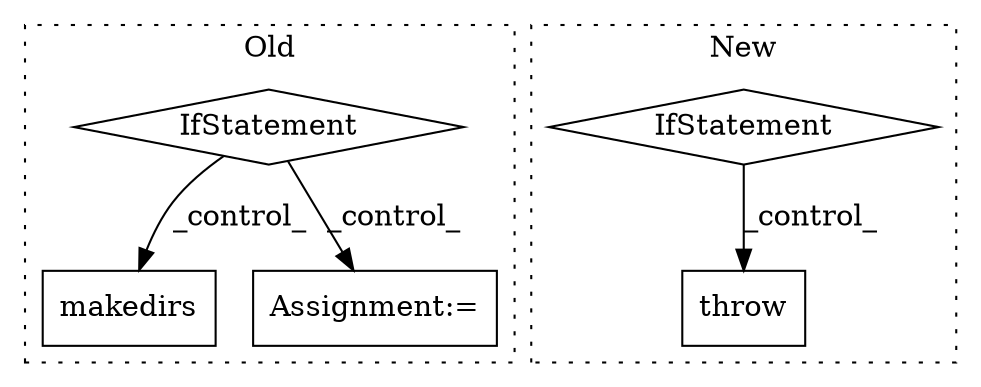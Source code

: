 digraph G {
subgraph cluster0 {
1 [label="makedirs" a="32" s="6702,6719" l="9,1" shape="box"];
3 [label="IfStatement" a="25" s="6559,6587" l="4,2" shape="diamond"];
5 [label="Assignment:=" a="7" s="6901" l="1" shape="box"];
label = "Old";
style="dotted";
}
subgraph cluster1 {
2 [label="throw" a="53" s="6440" l="6" shape="box"];
4 [label="IfStatement" a="25" s="6398,6426" l="4,2" shape="diamond"];
label = "New";
style="dotted";
}
3 -> 5 [label="_control_"];
3 -> 1 [label="_control_"];
4 -> 2 [label="_control_"];
}